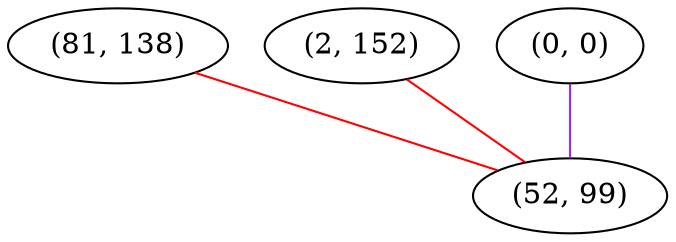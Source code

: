 graph "" {
"(81, 138)";
"(2, 152)";
"(0, 0)";
"(52, 99)";
"(81, 138)" -- "(52, 99)"  [color=red, key=0, weight=1];
"(2, 152)" -- "(52, 99)"  [color=red, key=0, weight=1];
"(0, 0)" -- "(52, 99)"  [color=purple, key=0, weight=4];
}

